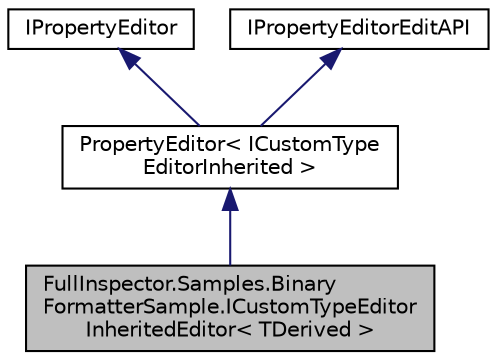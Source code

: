 digraph "FullInspector.Samples.BinaryFormatterSample.ICustomTypeEditorInheritedEditor&lt; TDerived &gt;"
{
  edge [fontname="Helvetica",fontsize="10",labelfontname="Helvetica",labelfontsize="10"];
  node [fontname="Helvetica",fontsize="10",shape=record];
  Node1 [label="FullInspector.Samples.Binary\lFormatterSample.ICustomTypeEditor\lInheritedEditor\< TDerived \>",height=0.2,width=0.4,color="black", fillcolor="grey75", style="filled" fontcolor="black"];
  Node2 -> Node1 [dir="back",color="midnightblue",fontsize="10",style="solid",fontname="Helvetica"];
  Node2 [label="PropertyEditor\< ICustomType\lEditorInherited \>",height=0.2,width=0.4,color="black", fillcolor="white", style="filled",URL="$class_full_inspector_1_1_property_editor_3_01_t_element_01_4.html",tooltip="A property editor is the core editing abstraction used within FI. This allows for overriding of the d..."];
  Node3 -> Node2 [dir="back",color="midnightblue",fontsize="10",style="solid",fontname="Helvetica"];
  Node3 [label="IPropertyEditor",height=0.2,width=0.4,color="black", fillcolor="white", style="filled",URL="$interface_full_inspector_1_1_i_property_editor.html",tooltip="Marks an object as a property editor. "];
  Node4 -> Node2 [dir="back",color="midnightblue",fontsize="10",style="solid",fontname="Helvetica"];
  Node4 [label="IPropertyEditorEditAPI",height=0.2,width=0.4,color="black", fillcolor="white", style="filled",URL="$interface_full_inspector_1_1_i_property_editor_edit_a_p_i.html",tooltip="This is the core editing API that property editors use. We split the editing API and the IPropertyEdi..."];
}
